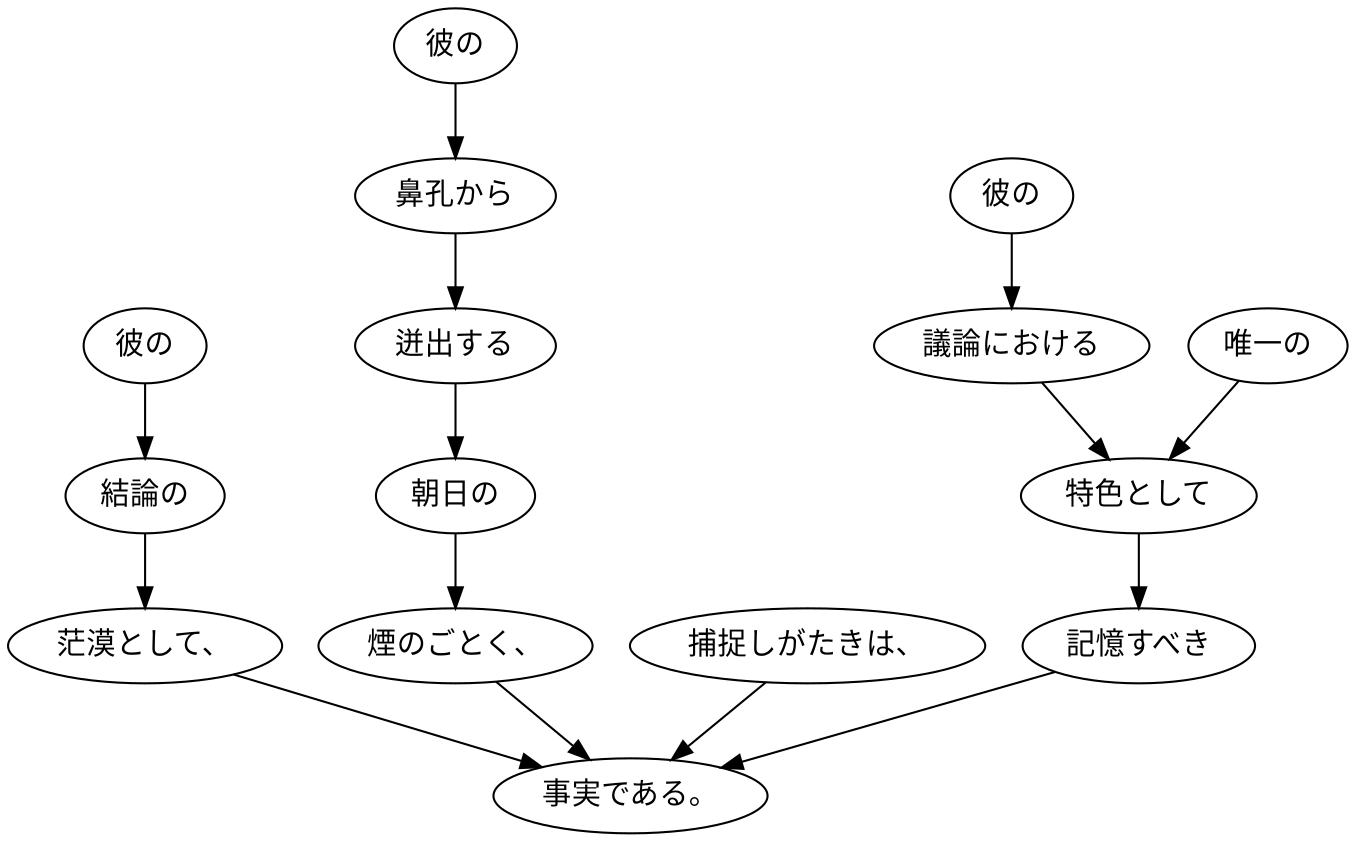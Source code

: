 digraph graph6378 {
	node0 [label="彼の"];
	node1 [label="結論の"];
	node2 [label="茫漠として、"];
	node3 [label="彼の"];
	node4 [label="鼻孔から"];
	node5 [label="迸出する"];
	node6 [label="朝日の"];
	node7 [label="煙のごとく、"];
	node8 [label="捕捉しがたきは、"];
	node9 [label="彼の"];
	node10 [label="議論における"];
	node11 [label="唯一の"];
	node12 [label="特色として"];
	node13 [label="記憶すべき"];
	node14 [label="事実である。"];
	node0 -> node1;
	node1 -> node2;
	node2 -> node14;
	node3 -> node4;
	node4 -> node5;
	node5 -> node6;
	node6 -> node7;
	node7 -> node14;
	node8 -> node14;
	node9 -> node10;
	node10 -> node12;
	node11 -> node12;
	node12 -> node13;
	node13 -> node14;
}
